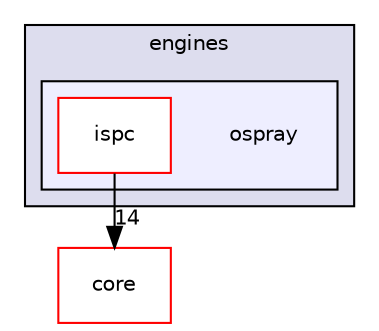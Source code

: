 digraph "platform/engines/ospray" {
  compound=true
  node [ fontsize="10", fontname="Helvetica"];
  edge [ labelfontsize="10", labelfontname="Helvetica"];
  subgraph clusterdir_4389f3d2beff546807b6b148625d2759 {
    graph [ bgcolor="#ddddee", pencolor="black", label="engines" fontname="Helvetica", fontsize="10", URL="dir_4389f3d2beff546807b6b148625d2759.html"]
  subgraph clusterdir_f0df884ce09817da20ab1128f63a79fe {
    graph [ bgcolor="#eeeeff", pencolor="black", label="" URL="dir_f0df884ce09817da20ab1128f63a79fe.html"];
    dir_f0df884ce09817da20ab1128f63a79fe [shape=plaintext label="ospray"];
  dir_6dfc784f4fc06052f5a0f2da9bf54d9c [shape=box label="ispc" fillcolor="white" style="filled" color="red" URL="dir_6dfc784f4fc06052f5a0f2da9bf54d9c.html"];
  }
  }
  dir_3066efc1f4040d52e90bf8a29ab3f16b [shape=box label="core" fillcolor="white" style="filled" color="red" URL="dir_3066efc1f4040d52e90bf8a29ab3f16b.html"];
  dir_6dfc784f4fc06052f5a0f2da9bf54d9c->dir_3066efc1f4040d52e90bf8a29ab3f16b [headlabel="14", labeldistance=1.5 headhref="dir_000112_000065.html"];
}
